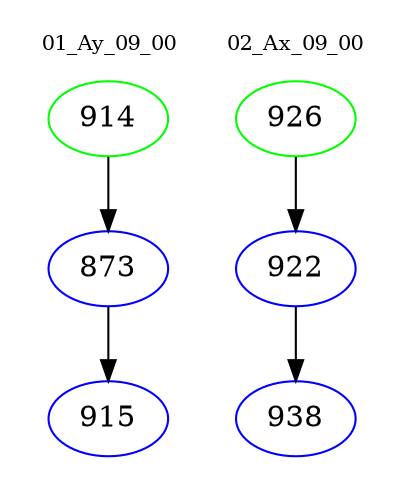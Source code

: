 digraph{
subgraph cluster_0 {
color = white
label = "01_Ay_09_00";
fontsize=10;
T0_914 [label="914", color="green"]
T0_914 -> T0_873 [color="black"]
T0_873 [label="873", color="blue"]
T0_873 -> T0_915 [color="black"]
T0_915 [label="915", color="blue"]
}
subgraph cluster_1 {
color = white
label = "02_Ax_09_00";
fontsize=10;
T1_926 [label="926", color="green"]
T1_926 -> T1_922 [color="black"]
T1_922 [label="922", color="blue"]
T1_922 -> T1_938 [color="black"]
T1_938 [label="938", color="blue"]
}
}
